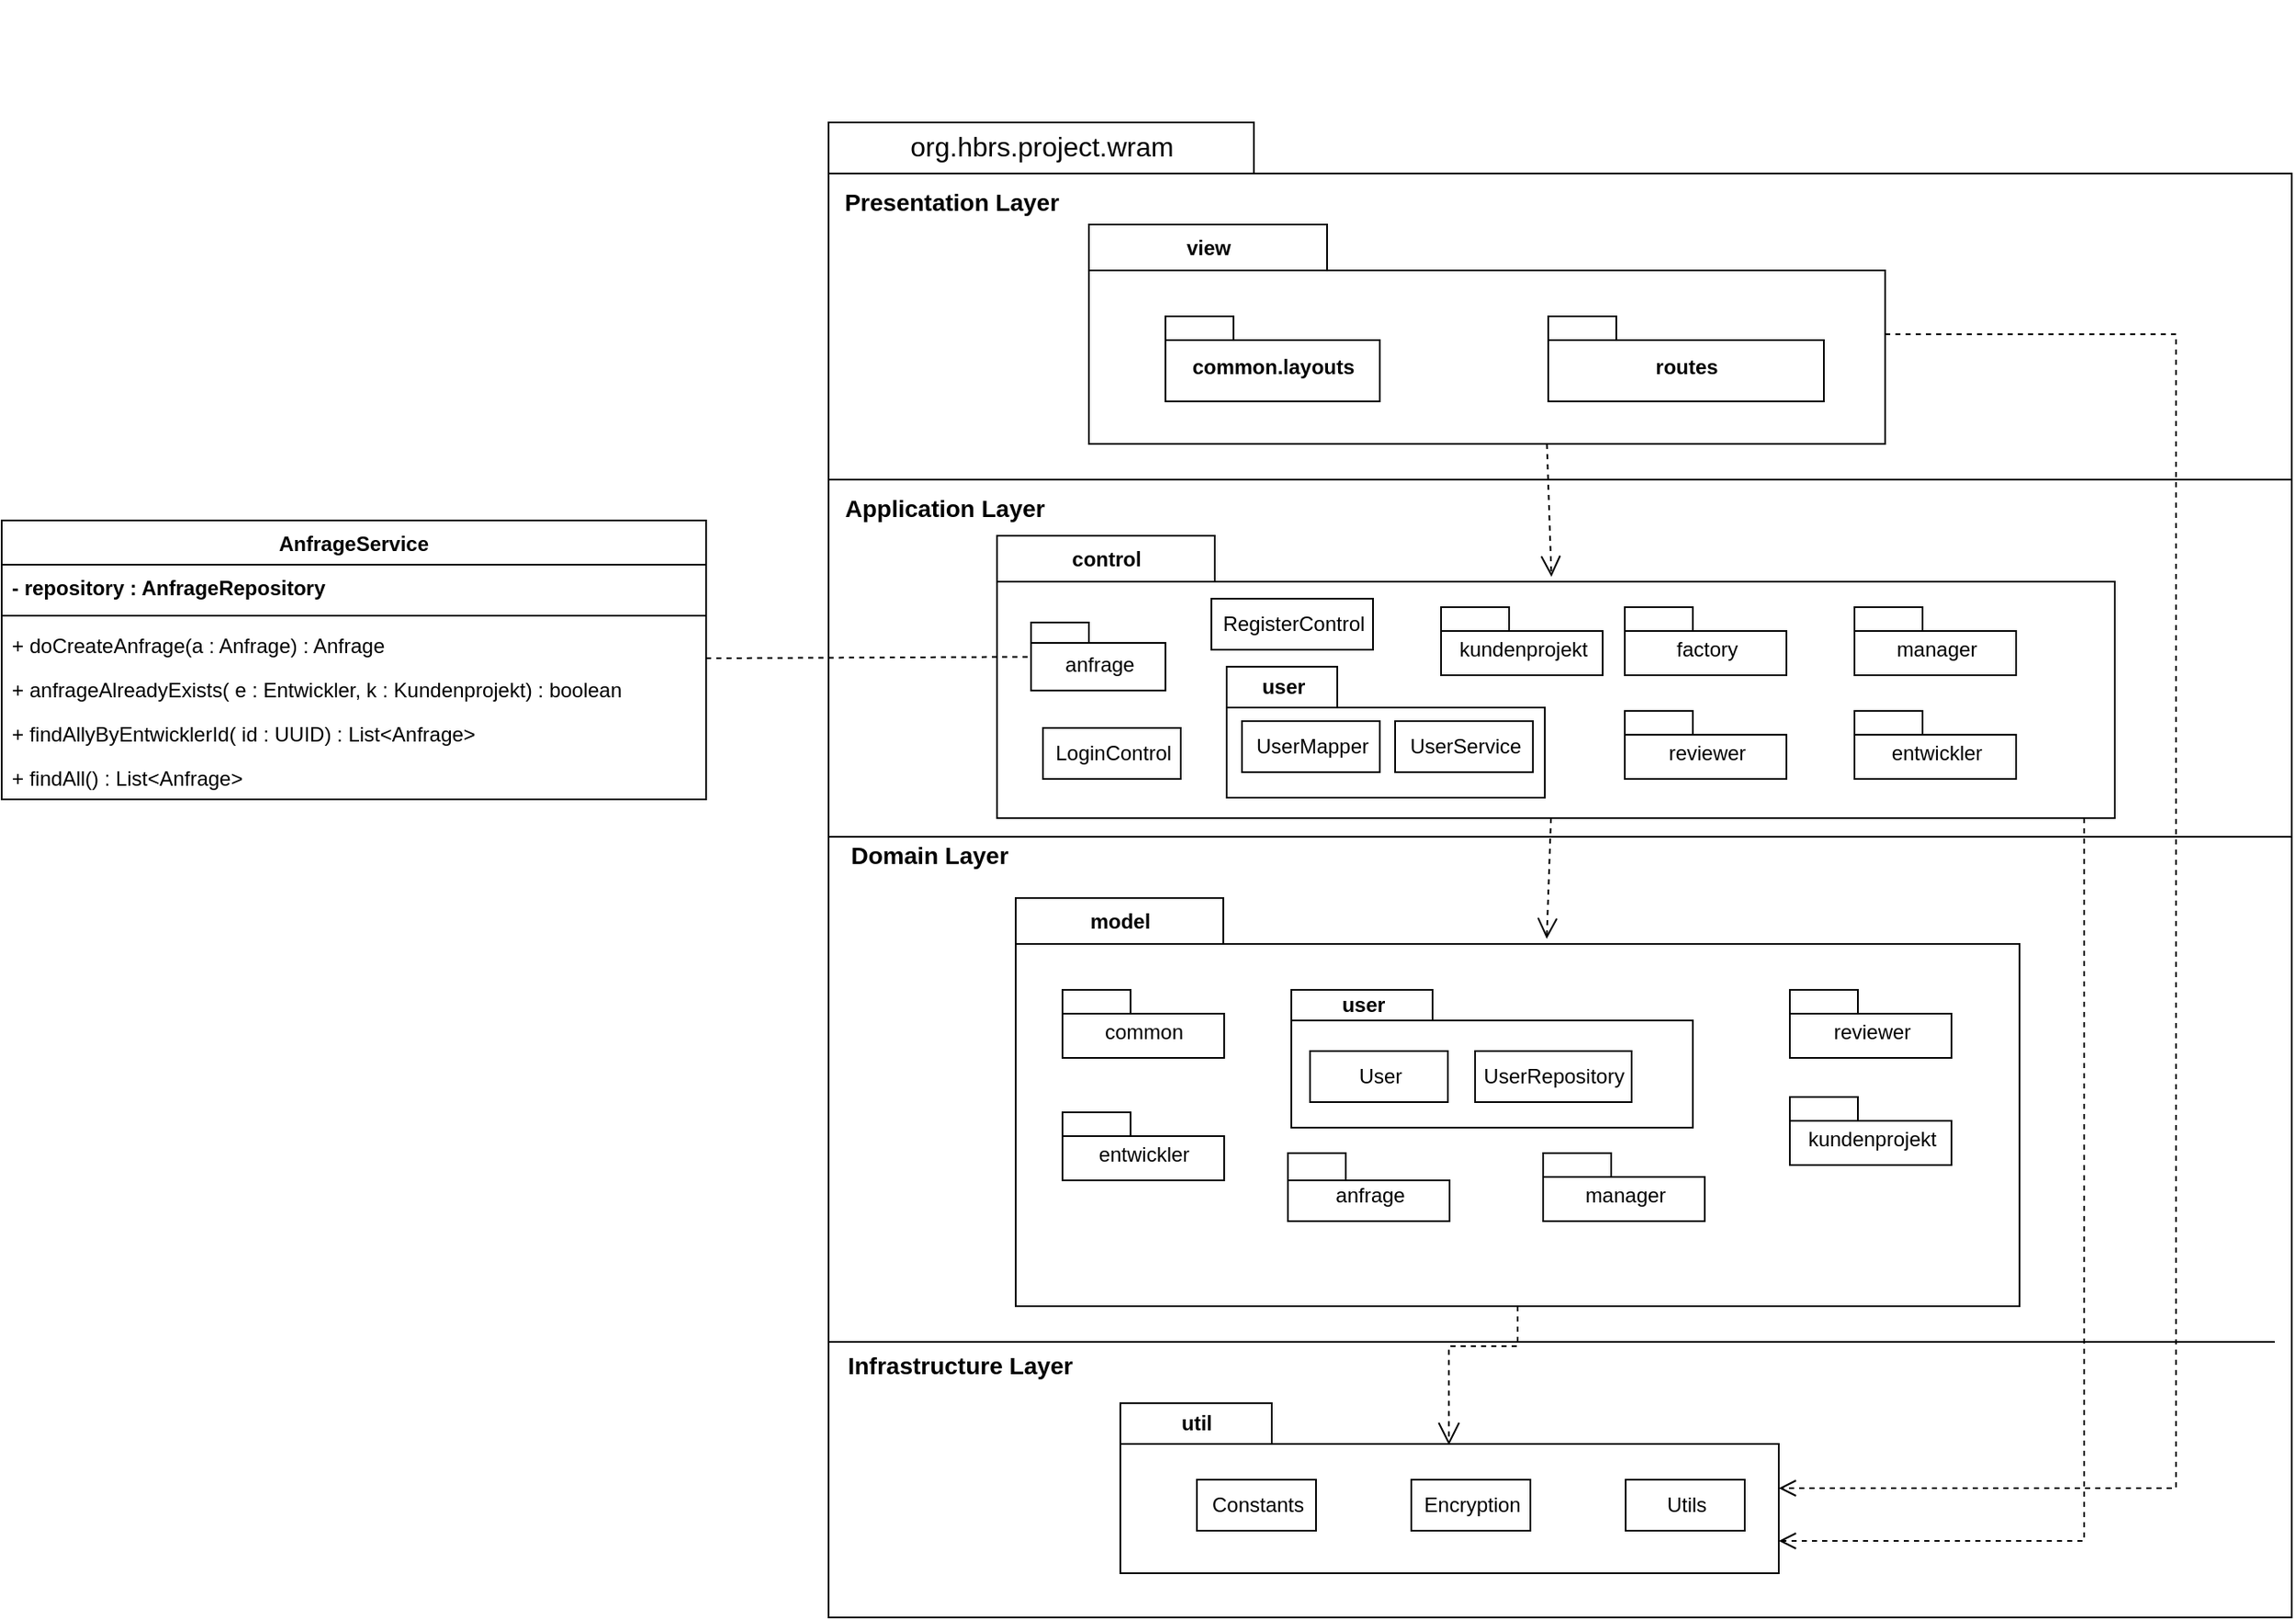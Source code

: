 <mxfile version="20.8.3" type="device"><diagram id="2MWhljZTr-79RIpY2fLu" name="Bausteinsicht"><mxGraphModel dx="2761" dy="1506" grid="1" gridSize="9" guides="1" tooltips="1" connect="1" arrows="1" fold="1" page="0" pageScale="1" pageWidth="1920" pageHeight="1200" math="0" shadow="0"><root><mxCell id="0"/><mxCell id="1" parent="0"/><mxCell id="7Za7AvAphu47wtOgQL8E-2" value="&lt;p style=&quot;font-weight: normal ; line-height: 18px&quot;&gt;&lt;span style=&quot;background-color: rgb(255 , 255 , 255)&quot;&gt;&lt;font style=&quot;font-size: 16px&quot;&gt;org.hbrs.project.wram&lt;/font&gt;&lt;/span&gt;&lt;/p&gt;" style="shape=folder;fontStyle=1;tabWidth=250;tabHeight=30;tabPosition=left;html=1;boundedLbl=1;labelInHeader=1;container=1;collapsible=0;recursiveResize=0;fillColor=none;" parent="1" vertex="1"><mxGeometry x="-1071" y="-27" width="860" height="879" as="geometry"/></mxCell><mxCell id="7Za7AvAphu47wtOgQL8E-17" value="&lt;b&gt;&lt;font style=&quot;font-size: 14px;&quot;&gt;Infrastructure Layer&lt;/font&gt;&lt;/b&gt;" style="text;html=1;align=center;verticalAlign=middle;resizable=0;points=[];autosize=1;strokeColor=none;fillColor=none;" parent="7Za7AvAphu47wtOgQL8E-2" vertex="1"><mxGeometry y="717" width="153" height="27" as="geometry"/></mxCell><mxCell id="7Za7AvAphu47wtOgQL8E-18" value="&lt;font style=&quot;font-size: 14px;&quot;&gt;&lt;b&gt;Presentation Layer&lt;/b&gt;&lt;/font&gt;" style="text;html=1;align=center;verticalAlign=middle;resizable=0;points=[];autosize=1;strokeColor=none;fillColor=none;" parent="7Za7AvAphu47wtOgQL8E-2" vertex="1"><mxGeometry y="33" width="144" height="27" as="geometry"/></mxCell><mxCell id="7Za7AvAphu47wtOgQL8E-19" value="" style="endArrow=none;html=1;rounded=0;entryX=1;entryY=0.227;entryDx=0;entryDy=0;entryPerimeter=0;" parent="7Za7AvAphu47wtOgQL8E-2" target="7Za7AvAphu47wtOgQL8E-2" edge="1"><mxGeometry width="50" height="50" relative="1" as="geometry"><mxPoint y="210" as="sourcePoint"/><mxPoint x="850" y="210" as="targetPoint"/><Array as="points"><mxPoint x="860" y="210"/></Array></mxGeometry></mxCell><mxCell id="7Za7AvAphu47wtOgQL8E-20" value="&lt;font style=&quot;font-size: 14px;&quot;&gt;&lt;b&gt;Application Layer&lt;/b&gt;&lt;/font&gt;" style="text;html=1;align=center;verticalAlign=middle;resizable=0;points=[];autosize=1;strokeColor=none;fillColor=none;" parent="7Za7AvAphu47wtOgQL8E-2" vertex="1"><mxGeometry y="213" width="135" height="27" as="geometry"/></mxCell><mxCell id="7Za7AvAphu47wtOgQL8E-21" value="" style="endArrow=none;html=1;rounded=0;" parent="7Za7AvAphu47wtOgQL8E-2" edge="1"><mxGeometry width="50" height="50" relative="1" as="geometry"><mxPoint y="717" as="sourcePoint"/><mxPoint x="850" y="717" as="targetPoint"/></mxGeometry></mxCell><mxCell id="7Za7AvAphu47wtOgQL8E-22" value="&lt;b&gt;&lt;font style=&quot;font-size: 14px;&quot;&gt;Domain Layer&lt;/font&gt;&lt;/b&gt;" style="text;html=1;align=center;verticalAlign=middle;resizable=0;points=[];autosize=1;strokeColor=none;fillColor=none;" parent="7Za7AvAphu47wtOgQL8E-2" vertex="1"><mxGeometry y="417" width="117" height="27" as="geometry"/></mxCell><mxCell id="7Za7AvAphu47wtOgQL8E-23" style="edgeStyle=none;html=1;entryX=0.529;entryY=0.1;entryDx=0;entryDy=0;entryPerimeter=0;dashed=1;endArrow=open;endFill=0;endSize=10;" parent="7Za7AvAphu47wtOgQL8E-2" source="7Za7AvAphu47wtOgQL8E-41" target="7Za7AvAphu47wtOgQL8E-27" edge="1"><mxGeometry relative="1" as="geometry"/></mxCell><mxCell id="7Za7AvAphu47wtOgQL8E-24" style="rounded=0;orthogonalLoop=1;jettySize=auto;html=1;dashed=1;endArrow=open;endFill=0;entryX=0.496;entryY=0.145;entryDx=0;entryDy=0;entryPerimeter=0;endSize=10;" parent="7Za7AvAphu47wtOgQL8E-2" target="7Za7AvAphu47wtOgQL8E-41" edge="1"><mxGeometry relative="1" as="geometry"><mxPoint x="422.213" y="189" as="sourcePoint"/></mxGeometry></mxCell><mxCell id="7Za7AvAphu47wtOgQL8E-25" value="" style="endArrow=none;html=1;rounded=0;entryX=1;entryY=0.454;entryDx=0;entryDy=0;entryPerimeter=0;" parent="7Za7AvAphu47wtOgQL8E-2" target="7Za7AvAphu47wtOgQL8E-2" edge="1"><mxGeometry width="50" height="50" relative="1" as="geometry"><mxPoint y="420" as="sourcePoint"/><mxPoint x="850" y="420" as="targetPoint"/><Array as="points"><mxPoint x="297" y="420"/><mxPoint x="430" y="420"/><mxPoint x="860" y="420"/></Array></mxGeometry></mxCell><mxCell id="7Za7AvAphu47wtOgQL8E-26" style="edgeStyle=orthogonalEdgeStyle;rounded=0;orthogonalLoop=1;jettySize=auto;html=1;dashed=1;endArrow=open;endFill=0;entryX=0.499;entryY=0.246;entryDx=0;entryDy=0;entryPerimeter=0;endSize=11;" parent="7Za7AvAphu47wtOgQL8E-2" source="7Za7AvAphu47wtOgQL8E-27" target="7Za7AvAphu47wtOgQL8E-54" edge="1"><mxGeometry relative="1" as="geometry"><mxPoint x="325" y="810" as="targetPoint"/></mxGeometry></mxCell><mxCell id="ogW2aX8y5DBVJp2eBAxj-18" style="edgeStyle=orthogonalEdgeStyle;rounded=0;orthogonalLoop=1;jettySize=auto;html=1;dashed=1;fontSize=14;endArrow=open;endFill=0;endSize=8;" parent="7Za7AvAphu47wtOgQL8E-2" source="7Za7AvAphu47wtOgQL8E-41" target="7Za7AvAphu47wtOgQL8E-54" edge="1"><mxGeometry relative="1" as="geometry"><Array as="points"><mxPoint x="738" y="834"/></Array></mxGeometry></mxCell><mxCell id="7Za7AvAphu47wtOgQL8E-41" value="control" style="shape=folder;fontStyle=1;tabWidth=128;tabHeight=27;tabPosition=left;html=1;boundedLbl=1;labelInHeader=1;container=1;collapsible=0;recursiveResize=0;" parent="7Za7AvAphu47wtOgQL8E-2" vertex="1"><mxGeometry x="99" y="243" width="657" height="166" as="geometry"/></mxCell><mxCell id="ogW2aX8y5DBVJp2eBAxj-8" value="&lt;span style=&quot;font-weight: 400&quot;&gt;entwickler&lt;/span&gt;" style="shape=folder;fontStyle=1;spacingTop=10;tabWidth=40;tabHeight=14;tabPosition=left;html=1;" parent="7Za7AvAphu47wtOgQL8E-41" vertex="1"><mxGeometry x="504" y="103" width="95" height="40" as="geometry"/></mxCell><mxCell id="ogW2aX8y5DBVJp2eBAxj-9" value="&lt;span style=&quot;font-weight: 400&quot;&gt;factory&lt;/span&gt;" style="shape=folder;fontStyle=1;spacingTop=10;tabWidth=40;tabHeight=14;tabPosition=left;html=1;" parent="7Za7AvAphu47wtOgQL8E-41" vertex="1"><mxGeometry x="369" y="42" width="95" height="40" as="geometry"/></mxCell><mxCell id="ogW2aX8y5DBVJp2eBAxj-10" value="&lt;span style=&quot;font-weight: 400&quot;&gt;manager&lt;/span&gt;" style="shape=folder;fontStyle=1;spacingTop=10;tabWidth=40;tabHeight=14;tabPosition=left;html=1;" parent="7Za7AvAphu47wtOgQL8E-41" vertex="1"><mxGeometry x="504" y="42" width="95" height="40" as="geometry"/></mxCell><mxCell id="ogW2aX8y5DBVJp2eBAxj-11" value="&lt;span style=&quot;font-weight: 400&quot;&gt;reviewer&lt;/span&gt;" style="shape=folder;fontStyle=1;spacingTop=10;tabWidth=40;tabHeight=14;tabPosition=left;html=1;" parent="7Za7AvAphu47wtOgQL8E-41" vertex="1"><mxGeometry x="369" y="103" width="95" height="40" as="geometry"/></mxCell><mxCell id="2" value="user" style="shape=folder;fontStyle=1;tabWidth=65;tabHeight=24;tabPosition=left;html=1;boundedLbl=1;labelInHeader=1;container=1;collapsible=0;recursiveResize=0;" parent="7Za7AvAphu47wtOgQL8E-41" vertex="1"><mxGeometry x="135" y="77" width="187" height="77" as="geometry"/></mxCell><mxCell id="3" value="UserMapper" style="html=1;" parent="2" vertex="1"><mxGeometry width="81" height="30" relative="1" as="geometry"><mxPoint x="9" y="32" as="offset"/></mxGeometry></mxCell><mxCell id="4" value="UserService" style="html=1;" parent="2" vertex="1"><mxGeometry x="99" y="32" width="81" height="30" as="geometry"/></mxCell><mxCell id="9" value="RegisterControl" style="html=1;" parent="7Za7AvAphu47wtOgQL8E-41" vertex="1"><mxGeometry x="126" y="37" width="95" height="30" as="geometry"/></mxCell><mxCell id="8" value="LoginControl" style="html=1;" parent="7Za7AvAphu47wtOgQL8E-41" vertex="1"><mxGeometry x="27" y="113.0" width="81" height="30" as="geometry"/></mxCell><mxCell id="22" value="&lt;span style=&quot;font-weight: 400&quot;&gt;kundenprojekt&lt;/span&gt;" style="shape=folder;fontStyle=1;spacingTop=10;tabWidth=40;tabHeight=14;tabPosition=left;html=1;" parent="7Za7AvAphu47wtOgQL8E-41" vertex="1"><mxGeometry x="261" y="42" width="95" height="40" as="geometry"/></mxCell><mxCell id="23" value="&lt;span style=&quot;font-weight: 400&quot;&gt;anfrage&lt;/span&gt;" style="shape=folder;fontStyle=1;spacingTop=10;tabWidth=34;tabHeight=12;tabPosition=left;html=1;" parent="7Za7AvAphu47wtOgQL8E-41" vertex="1"><mxGeometry x="20" y="51" width="79" height="40" as="geometry"/></mxCell><mxCell id="7Za7AvAphu47wtOgQL8E-54" value="util" style="shape=folder;fontStyle=1;tabWidth=89;tabHeight=24;tabPosition=left;html=1;boundedLbl=1;labelInHeader=1;container=1;collapsible=0;recursiveResize=0;" parent="7Za7AvAphu47wtOgQL8E-2" vertex="1"><mxGeometry x="171.5" y="753" width="387" height="100" as="geometry"/></mxCell><mxCell id="7Za7AvAphu47wtOgQL8E-55" value="Constants" style="html=1;" parent="7Za7AvAphu47wtOgQL8E-54" vertex="1"><mxGeometry x="45" y="45" width="70" height="30" as="geometry"/></mxCell><mxCell id="7Za7AvAphu47wtOgQL8E-56" value="Encryption" style="html=1;" parent="7Za7AvAphu47wtOgQL8E-54" vertex="1"><mxGeometry x="171" y="45" width="70" height="30" as="geometry"/></mxCell><mxCell id="24" value="Utils" style="html=1;" parent="7Za7AvAphu47wtOgQL8E-54" vertex="1"><mxGeometry x="297" y="45" width="70" height="30" as="geometry"/></mxCell><mxCell id="ogW2aX8y5DBVJp2eBAxj-17" style="edgeStyle=orthogonalEdgeStyle;rounded=0;orthogonalLoop=1;jettySize=auto;html=1;fontSize=14;endSize=8;dashed=1;endArrow=open;endFill=0;" parent="7Za7AvAphu47wtOgQL8E-2" source="ogW2aX8y5DBVJp2eBAxj-1" target="7Za7AvAphu47wtOgQL8E-54" edge="1"><mxGeometry relative="1" as="geometry"><Array as="points"><mxPoint x="792" y="124"/><mxPoint x="792" y="803"/></Array></mxGeometry></mxCell><mxCell id="ogW2aX8y5DBVJp2eBAxj-1" value="view" style="shape=folder;fontStyle=1;tabWidth=140;tabHeight=27;tabPosition=left;html=1;boundedLbl=1;labelInHeader=1;container=1;collapsible=0;recursiveResize=0;" parent="7Za7AvAphu47wtOgQL8E-2" vertex="1"><mxGeometry x="153" y="60" width="468" height="129" as="geometry"/></mxCell><mxCell id="26" value="common.layouts" style="shape=folder;fontStyle=1;spacingTop=10;tabWidth=40;tabHeight=14;tabPosition=left;html=1;" parent="ogW2aX8y5DBVJp2eBAxj-1" vertex="1"><mxGeometry x="45" y="54" width="126" height="50" as="geometry"/></mxCell><mxCell id="27" value="routes" style="shape=folder;fontStyle=1;spacingTop=10;tabWidth=40;tabHeight=14;tabPosition=left;html=1;" parent="ogW2aX8y5DBVJp2eBAxj-1" vertex="1"><mxGeometry x="270" y="54" width="162" height="50" as="geometry"/></mxCell><mxCell id="7Za7AvAphu47wtOgQL8E-27" value="model" style="shape=folder;fontStyle=1;tabWidth=122;tabHeight=27;tabPosition=left;html=1;boundedLbl=1;labelInHeader=1;container=1;collapsible=0;recursiveResize=0;fillColor=none;strokeColor=default;" parent="7Za7AvAphu47wtOgQL8E-2" vertex="1"><mxGeometry x="110" y="456" width="590" height="240" as="geometry"/></mxCell><mxCell id="7Za7AvAphu47wtOgQL8E-31" value="&lt;span style=&quot;font-weight: normal&quot;&gt;entwickler&lt;/span&gt;" style="shape=folder;fontStyle=1;spacingTop=10;tabWidth=40;tabHeight=14;tabPosition=left;html=1;" parent="7Za7AvAphu47wtOgQL8E-27" vertex="1"><mxGeometry x="27.5" y="126" width="95" height="40" as="geometry"/></mxCell><mxCell id="7Za7AvAphu47wtOgQL8E-32" value="&lt;span style=&quot;font-weight: normal&quot;&gt;reviewer&lt;/span&gt;" style="shape=folder;fontStyle=1;spacingTop=10;tabWidth=40;tabHeight=14;tabPosition=left;html=1;" parent="7Za7AvAphu47wtOgQL8E-27" vertex="1"><mxGeometry x="455" y="54" width="95" height="40" as="geometry"/></mxCell><mxCell id="7Za7AvAphu47wtOgQL8E-33" value="&lt;span style=&quot;font-weight: normal&quot;&gt;common&lt;/span&gt;" style="shape=folder;fontStyle=1;spacingTop=10;tabWidth=40;tabHeight=14;tabPosition=left;html=1;" parent="7Za7AvAphu47wtOgQL8E-27" vertex="1"><mxGeometry x="27.5" y="54" width="95" height="40" as="geometry"/></mxCell><mxCell id="7Za7AvAphu47wtOgQL8E-35" value="&lt;span style=&quot;font-weight: 400&quot;&gt;anfrage&lt;/span&gt;" style="shape=folder;fontStyle=1;spacingTop=10;tabWidth=34;tabHeight=16;tabPosition=left;html=1;" parent="7Za7AvAphu47wtOgQL8E-27" vertex="1"><mxGeometry x="160" y="150" width="95" height="40" as="geometry"/></mxCell><mxCell id="7Za7AvAphu47wtOgQL8E-36" value="&lt;span style=&quot;font-weight: 400&quot;&gt;manager&lt;/span&gt;" style="shape=folder;fontStyle=1;spacingTop=10;tabWidth=40;tabHeight=14;tabPosition=left;html=1;" parent="7Za7AvAphu47wtOgQL8E-27" vertex="1"><mxGeometry x="310" y="150" width="95" height="40" as="geometry"/></mxCell><mxCell id="7Za7AvAphu47wtOgQL8E-37" value="&lt;span style=&quot;font-weight: 400&quot;&gt;kundenprojekt&lt;/span&gt;" style="shape=folder;fontStyle=1;spacingTop=10;tabWidth=40;tabHeight=14;tabPosition=left;html=1;" parent="7Za7AvAphu47wtOgQL8E-27" vertex="1"><mxGeometry x="455" y="117" width="95" height="40" as="geometry"/></mxCell><mxCell id="5" value="user" style="shape=folder;fontStyle=1;tabWidth=83;tabHeight=18;tabPosition=left;html=1;boundedLbl=1;labelInHeader=1;container=1;collapsible=0;recursiveResize=0;" parent="7Za7AvAphu47wtOgQL8E-27" vertex="1"><mxGeometry x="162" y="54" width="236" height="81" as="geometry"/></mxCell><mxCell id="6" value="User" style="html=1;" parent="5" vertex="1"><mxGeometry width="81" height="30" relative="1" as="geometry"><mxPoint x="11" y="36" as="offset"/></mxGeometry></mxCell><mxCell id="7" value="UserRepository" style="html=1;" parent="5" vertex="1"><mxGeometry x="108" y="36" width="92" height="30" as="geometry"/></mxCell><mxCell id="7Za7AvAphu47wtOgQL8E-59" value="&lt;span style=&quot;color: rgba(0 , 0 , 0 , 0) ; font-family: monospace ; font-size: 0px ; background-color: rgb(248 , 249 , 250)&quot;&gt;%3CmxGraphModel%3E%3Croot%3E%3CmxCell%20id%3D%220%22%2F%3E%3CmxCell%20id%3D%221%22%20parent%3D%220%22%2F%3E%3CmxCell%20id%3D%222%22%20value%3D%22permission%22%20style%3D%22shape%3Dfolder%3BfontStyle%3D1%3BtabWidth%3D110%3BtabHeight%3D30%3BtabPosition%3Dleft%3Bhtml%3D1%3BboundedLbl%3D1%3BlabelInHeader%3D1%3Bcontainer%3D1%3Bcollapsible%3D0%3BrecursiveResize%3D0%3B%22%20vertex%3D%221%22%20parent%3D%221%22%3E%3CmxGeometry%20x%3D%2240%22%20y%3D%22340%22%20width%3D%22150%22%20height%3D%22100%22%20as%3D%22geometry%22%2F%3E%3C%2FmxCell%3E%3CmxCell%20id%3D%223%22%20value%3D%22dto%22%20style%3D%22html%3D1%3B%22%20vertex%3D%221%22%20parent%3D%222%22%3E%3CmxGeometry%20width%3D%22110%22%20height%3D%2230%22%20relative%3D%221%22%20as%3D%22geometry%22%3E%3CmxPoint%20x%3D%2220%22%20y%3D%2250%22%20as%3D%22offset%22%2F%3E%3C%2FmxGeometry%3E%3C%2FmxCell%3E%3C%2Froot%3E%3C%2FmxGraphModel%3E&lt;/span&gt;" style="text;html=1;align=center;verticalAlign=middle;resizable=0;points=[];autosize=1;strokeColor=none;fillColor=none;" parent="1" vertex="1"><mxGeometry x="-742" y="-99" width="20" height="20" as="geometry"/></mxCell><mxCell id="20" style="rounded=0;orthogonalLoop=1;jettySize=auto;html=1;dashed=1;endArrow=none;endFill=0;" parent="1" source="12" target="23" edge="1"><mxGeometry relative="1" as="geometry"><mxPoint x="-1152" y="243" as="targetPoint"/></mxGeometry></mxCell><mxCell id="12" value="AnfrageService" style="swimlane;fontStyle=1;align=center;verticalAlign=top;childLayout=stackLayout;horizontal=1;startSize=26;horizontalStack=0;resizeParent=1;resizeParentMax=0;resizeLast=0;collapsible=1;marginBottom=0;" parent="1" vertex="1"><mxGeometry x="-1557" y="207" width="414" height="164" as="geometry"/></mxCell><mxCell id="13" value="- repository : AnfrageRepository" style="text;strokeColor=none;fillColor=none;align=left;verticalAlign=top;spacingLeft=4;spacingRight=4;overflow=hidden;rotatable=0;points=[[0,0.5],[1,0.5]];portConstraint=eastwest;fontStyle=1" parent="12" vertex="1"><mxGeometry y="26" width="414" height="26" as="geometry"/></mxCell><mxCell id="14" value="" style="line;strokeWidth=1;fillColor=none;align=left;verticalAlign=middle;spacingTop=-1;spacingLeft=3;spacingRight=3;rotatable=0;labelPosition=right;points=[];portConstraint=eastwest;" parent="12" vertex="1"><mxGeometry y="52" width="414" height="8" as="geometry"/></mxCell><mxCell id="15" value="+ doCreateAnfrage(a : Anfrage) : Anfrage" style="text;strokeColor=none;fillColor=none;align=left;verticalAlign=top;spacingLeft=4;spacingRight=4;overflow=hidden;rotatable=0;points=[[0,0.5],[1,0.5]];portConstraint=eastwest;" parent="12" vertex="1"><mxGeometry y="60" width="414" height="26" as="geometry"/></mxCell><mxCell id="17" value="+ anfrageAlreadyExists( e : Entwickler, k : Kundenprojekt) : boolean" style="text;strokeColor=none;fillColor=none;align=left;verticalAlign=top;spacingLeft=4;spacingRight=4;overflow=hidden;rotatable=0;points=[[0,0.5],[1,0.5]];portConstraint=eastwest;" parent="12" vertex="1"><mxGeometry y="86" width="414" height="26" as="geometry"/></mxCell><mxCell id="18" value="+ findAllyByEntwicklerId( id : UUID) : List&lt;Anfrage&gt;" style="text;strokeColor=none;fillColor=none;align=left;verticalAlign=top;spacingLeft=4;spacingRight=4;overflow=hidden;rotatable=0;points=[[0,0.5],[1,0.5]];portConstraint=eastwest;" parent="12" vertex="1"><mxGeometry y="112" width="414" height="26" as="geometry"/></mxCell><mxCell id="19" value="+ findAll() : List&lt;Anfrage&gt;" style="text;strokeColor=none;fillColor=none;align=left;verticalAlign=top;spacingLeft=4;spacingRight=4;overflow=hidden;rotatable=0;points=[[0,0.5],[1,0.5]];portConstraint=eastwest;" parent="12" vertex="1"><mxGeometry y="138" width="414" height="26" as="geometry"/></mxCell></root></mxGraphModel></diagram></mxfile>
